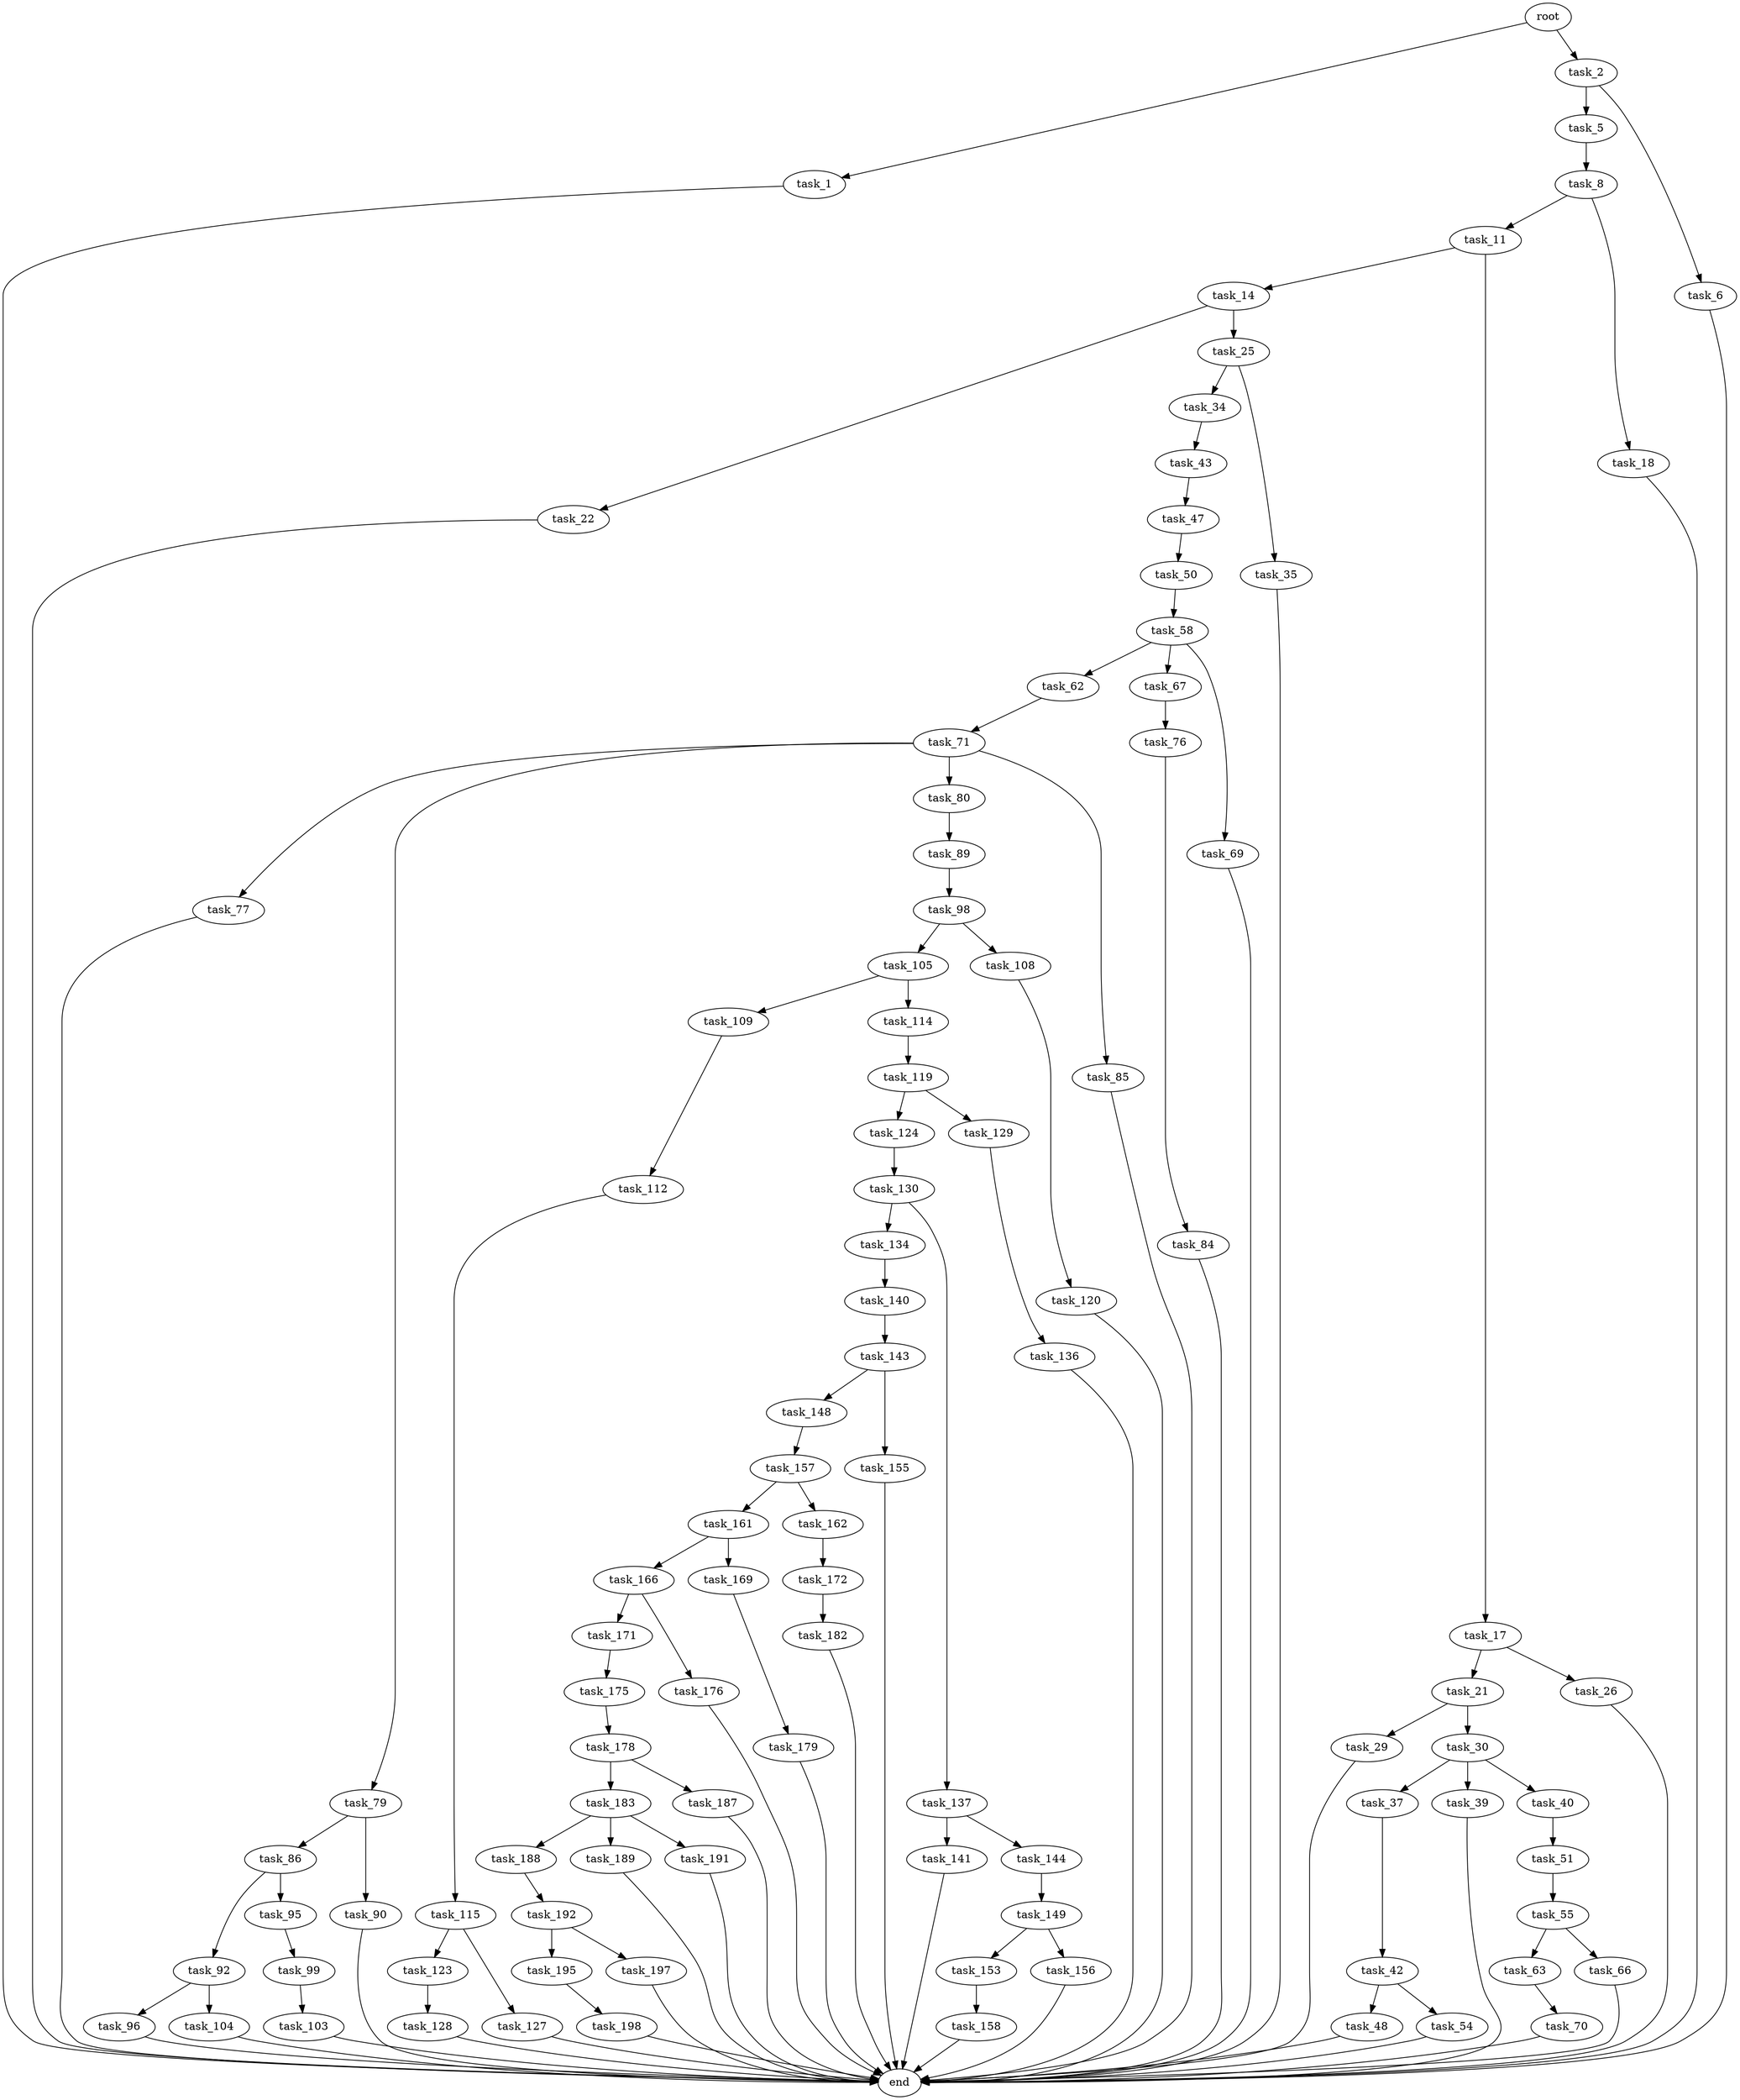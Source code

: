 digraph G {
  root [size="0.000000"];
  task_1 [size="3860888632.000000"];
  task_2 [size="8589934592.000000"];
  task_5 [size="390766505800.000000"];
  task_6 [size="92265819111.000000"];
  task_8 [size="782757789696.000000"];
  task_11 [size="549755813888.000000"];
  task_14 [size="30812880086.000000"];
  task_17 [size="8589934592.000000"];
  task_18 [size="318812208961.000000"];
  task_21 [size="549755813888.000000"];
  task_22 [size="58229783487.000000"];
  task_25 [size="5052077563.000000"];
  task_26 [size="1099343085.000000"];
  task_29 [size="7409797166.000000"];
  task_30 [size="68719476736.000000"];
  task_34 [size="134217728000.000000"];
  task_35 [size="107153897171.000000"];
  task_37 [size="175952098585.000000"];
  task_39 [size="108954533479.000000"];
  task_40 [size="549755813888.000000"];
  task_42 [size="1073741824000.000000"];
  task_43 [size="782757789696.000000"];
  task_47 [size="25061949294.000000"];
  task_48 [size="555752486622.000000"];
  task_50 [size="1150612019089.000000"];
  task_51 [size="167077066249.000000"];
  task_54 [size="15551011391.000000"];
  task_55 [size="9099524619.000000"];
  task_58 [size="220974298557.000000"];
  task_62 [size="709190669254.000000"];
  task_63 [size="353148810179.000000"];
  task_66 [size="496422183.000000"];
  task_67 [size="42457247562.000000"];
  task_69 [size="549755813888.000000"];
  task_70 [size="192516553301.000000"];
  task_71 [size="782757789696.000000"];
  task_76 [size="1073741824000.000000"];
  task_77 [size="368293445632.000000"];
  task_79 [size="29350735812.000000"];
  task_80 [size="790113880.000000"];
  task_84 [size="12720234635.000000"];
  task_85 [size="1073741824000.000000"];
  task_86 [size="28991029248.000000"];
  task_89 [size="1615675584.000000"];
  task_90 [size="52044231847.000000"];
  task_92 [size="46874149393.000000"];
  task_95 [size="655219593239.000000"];
  task_96 [size="9006752506.000000"];
  task_98 [size="7288081113.000000"];
  task_99 [size="45376725772.000000"];
  task_103 [size="1073741824000.000000"];
  task_104 [size="8589934592.000000"];
  task_105 [size="782757789696.000000"];
  task_108 [size="549755813888.000000"];
  task_109 [size="106935923819.000000"];
  task_112 [size="37968093687.000000"];
  task_114 [size="556337096597.000000"];
  task_115 [size="274221566321.000000"];
  task_119 [size="231928233984.000000"];
  task_120 [size="28661679286.000000"];
  task_123 [size="134217728000.000000"];
  task_124 [size="13231154781.000000"];
  task_127 [size="46237813443.000000"];
  task_128 [size="20043022435.000000"];
  task_129 [size="12317693041.000000"];
  task_130 [size="348311827.000000"];
  task_134 [size="68719476736.000000"];
  task_136 [size="20874129531.000000"];
  task_137 [size="231928233984.000000"];
  task_140 [size="42510752061.000000"];
  task_141 [size="149626332808.000000"];
  task_143 [size="156157288786.000000"];
  task_144 [size="319587740076.000000"];
  task_148 [size="13229256244.000000"];
  task_149 [size="231928233984.000000"];
  task_153 [size="13078285661.000000"];
  task_155 [size="1073741824000.000000"];
  task_156 [size="134217728000.000000"];
  task_157 [size="782757789696.000000"];
  task_158 [size="268799341549.000000"];
  task_161 [size="918291836194.000000"];
  task_162 [size="479679614126.000000"];
  task_166 [size="16029817118.000000"];
  task_169 [size="68719476736.000000"];
  task_171 [size="231928233984.000000"];
  task_172 [size="25761717787.000000"];
  task_175 [size="397171202937.000000"];
  task_176 [size="126814099540.000000"];
  task_178 [size="1317631658.000000"];
  task_179 [size="472376451194.000000"];
  task_182 [size="68719476736.000000"];
  task_183 [size="229910220320.000000"];
  task_187 [size="134217728000.000000"];
  task_188 [size="214779246313.000000"];
  task_189 [size="26935297677.000000"];
  task_191 [size="8589934592.000000"];
  task_192 [size="253557259736.000000"];
  task_195 [size="368293445632.000000"];
  task_197 [size="205807353734.000000"];
  task_198 [size="28991029248.000000"];
  end [size="0.000000"];

  root -> task_1 [size="1.000000"];
  root -> task_2 [size="1.000000"];
  task_1 -> end [size="1.000000"];
  task_2 -> task_5 [size="33554432.000000"];
  task_2 -> task_6 [size="33554432.000000"];
  task_5 -> task_8 [size="411041792.000000"];
  task_6 -> end [size="1.000000"];
  task_8 -> task_11 [size="679477248.000000"];
  task_8 -> task_18 [size="679477248.000000"];
  task_11 -> task_14 [size="536870912.000000"];
  task_11 -> task_17 [size="536870912.000000"];
  task_14 -> task_22 [size="536870912.000000"];
  task_14 -> task_25 [size="536870912.000000"];
  task_17 -> task_21 [size="33554432.000000"];
  task_17 -> task_26 [size="33554432.000000"];
  task_18 -> end [size="1.000000"];
  task_21 -> task_29 [size="536870912.000000"];
  task_21 -> task_30 [size="536870912.000000"];
  task_22 -> end [size="1.000000"];
  task_25 -> task_34 [size="301989888.000000"];
  task_25 -> task_35 [size="301989888.000000"];
  task_26 -> end [size="1.000000"];
  task_29 -> end [size="1.000000"];
  task_30 -> task_37 [size="134217728.000000"];
  task_30 -> task_39 [size="134217728.000000"];
  task_30 -> task_40 [size="134217728.000000"];
  task_34 -> task_43 [size="209715200.000000"];
  task_35 -> end [size="1.000000"];
  task_37 -> task_42 [size="209715200.000000"];
  task_39 -> end [size="1.000000"];
  task_40 -> task_51 [size="536870912.000000"];
  task_42 -> task_48 [size="838860800.000000"];
  task_42 -> task_54 [size="838860800.000000"];
  task_43 -> task_47 [size="679477248.000000"];
  task_47 -> task_50 [size="536870912.000000"];
  task_48 -> end [size="1.000000"];
  task_50 -> task_58 [size="838860800.000000"];
  task_51 -> task_55 [size="301989888.000000"];
  task_54 -> end [size="1.000000"];
  task_55 -> task_63 [size="209715200.000000"];
  task_55 -> task_66 [size="209715200.000000"];
  task_58 -> task_62 [size="301989888.000000"];
  task_58 -> task_67 [size="301989888.000000"];
  task_58 -> task_69 [size="301989888.000000"];
  task_62 -> task_71 [size="536870912.000000"];
  task_63 -> task_70 [size="411041792.000000"];
  task_66 -> end [size="1.000000"];
  task_67 -> task_76 [size="838860800.000000"];
  task_69 -> end [size="1.000000"];
  task_70 -> end [size="1.000000"];
  task_71 -> task_77 [size="679477248.000000"];
  task_71 -> task_79 [size="679477248.000000"];
  task_71 -> task_80 [size="679477248.000000"];
  task_71 -> task_85 [size="679477248.000000"];
  task_76 -> task_84 [size="838860800.000000"];
  task_77 -> end [size="1.000000"];
  task_79 -> task_86 [size="679477248.000000"];
  task_79 -> task_90 [size="679477248.000000"];
  task_80 -> task_89 [size="33554432.000000"];
  task_84 -> end [size="1.000000"];
  task_85 -> end [size="1.000000"];
  task_86 -> task_92 [size="75497472.000000"];
  task_86 -> task_95 [size="75497472.000000"];
  task_89 -> task_98 [size="134217728.000000"];
  task_90 -> end [size="1.000000"];
  task_92 -> task_96 [size="33554432.000000"];
  task_92 -> task_104 [size="33554432.000000"];
  task_95 -> task_99 [size="536870912.000000"];
  task_96 -> end [size="1.000000"];
  task_98 -> task_105 [size="536870912.000000"];
  task_98 -> task_108 [size="536870912.000000"];
  task_99 -> task_103 [size="33554432.000000"];
  task_103 -> end [size="1.000000"];
  task_104 -> end [size="1.000000"];
  task_105 -> task_109 [size="679477248.000000"];
  task_105 -> task_114 [size="679477248.000000"];
  task_108 -> task_120 [size="536870912.000000"];
  task_109 -> task_112 [size="134217728.000000"];
  task_112 -> task_115 [size="838860800.000000"];
  task_114 -> task_119 [size="411041792.000000"];
  task_115 -> task_123 [size="301989888.000000"];
  task_115 -> task_127 [size="301989888.000000"];
  task_119 -> task_124 [size="301989888.000000"];
  task_119 -> task_129 [size="301989888.000000"];
  task_120 -> end [size="1.000000"];
  task_123 -> task_128 [size="209715200.000000"];
  task_124 -> task_130 [size="209715200.000000"];
  task_127 -> end [size="1.000000"];
  task_128 -> end [size="1.000000"];
  task_129 -> task_136 [size="411041792.000000"];
  task_130 -> task_134 [size="33554432.000000"];
  task_130 -> task_137 [size="33554432.000000"];
  task_134 -> task_140 [size="134217728.000000"];
  task_136 -> end [size="1.000000"];
  task_137 -> task_141 [size="301989888.000000"];
  task_137 -> task_144 [size="301989888.000000"];
  task_140 -> task_143 [size="75497472.000000"];
  task_141 -> end [size="1.000000"];
  task_143 -> task_148 [size="134217728.000000"];
  task_143 -> task_155 [size="134217728.000000"];
  task_144 -> task_149 [size="209715200.000000"];
  task_148 -> task_157 [size="411041792.000000"];
  task_149 -> task_153 [size="301989888.000000"];
  task_149 -> task_156 [size="301989888.000000"];
  task_153 -> task_158 [size="301989888.000000"];
  task_155 -> end [size="1.000000"];
  task_156 -> end [size="1.000000"];
  task_157 -> task_161 [size="679477248.000000"];
  task_157 -> task_162 [size="679477248.000000"];
  task_158 -> end [size="1.000000"];
  task_161 -> task_166 [size="838860800.000000"];
  task_161 -> task_169 [size="838860800.000000"];
  task_162 -> task_172 [size="411041792.000000"];
  task_166 -> task_171 [size="838860800.000000"];
  task_166 -> task_176 [size="838860800.000000"];
  task_169 -> task_179 [size="134217728.000000"];
  task_171 -> task_175 [size="301989888.000000"];
  task_172 -> task_182 [size="411041792.000000"];
  task_175 -> task_178 [size="411041792.000000"];
  task_176 -> end [size="1.000000"];
  task_178 -> task_183 [size="75497472.000000"];
  task_178 -> task_187 [size="75497472.000000"];
  task_179 -> end [size="1.000000"];
  task_182 -> end [size="1.000000"];
  task_183 -> task_188 [size="209715200.000000"];
  task_183 -> task_189 [size="209715200.000000"];
  task_183 -> task_191 [size="209715200.000000"];
  task_187 -> end [size="1.000000"];
  task_188 -> task_192 [size="301989888.000000"];
  task_189 -> end [size="1.000000"];
  task_191 -> end [size="1.000000"];
  task_192 -> task_195 [size="301989888.000000"];
  task_192 -> task_197 [size="301989888.000000"];
  task_195 -> task_198 [size="411041792.000000"];
  task_197 -> end [size="1.000000"];
  task_198 -> end [size="1.000000"];
}
